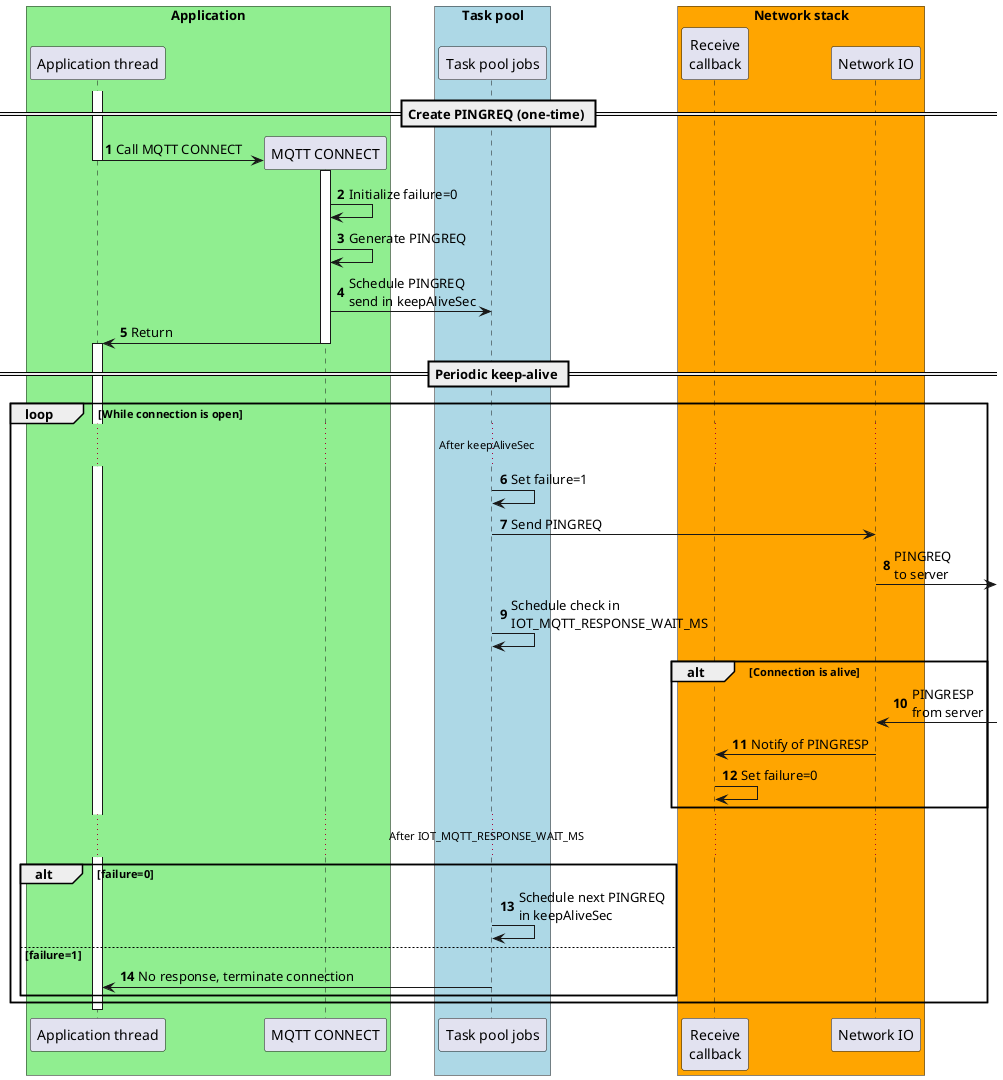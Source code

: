 @startuml
skinparam classFontSize 8
skinparam classFontName Helvetica
autonumber

box "Application" #LightGreen
    participant "Application thread" as application
    create participant "MQTT CONNECT" as api
end box

box "Task pool" #LightBlue
    participant "Task pool jobs" as task_pool
end box

box "Network stack" #Orange
    participant "Receive\ncallback" as receive_callback
    participant "Network IO" as network
end box

== Create PINGREQ (one-time) ==
activate application
application -> api: Call MQTT CONNECT
deactivate application
activate api
api -> api: Initialize failure=0
api -> api: Generate PINGREQ
api -> task_pool: Schedule PINGREQ\nsend in keepAliveSec
api -> application: Return
deactivate api
activate application

== Periodic keep-alive ==

loop While connection is open
    ... After keepAliveSec ...
    task_pool -> task_pool: Set failure=1
    task_pool -> network: Send PINGREQ
    network -> : PINGREQ\nto server
    task_pool -> task_pool: Schedule check in\nIOT_MQTT_RESPONSE_WAIT_MS

    alt Connection is alive
        network <- : PINGRESP\nfrom server
        network -> receive_callback: Notify of PINGRESP
        receive_callback -> receive_callback: Set failure=0
    end

    ... After IOT_MQTT_RESPONSE_WAIT_MS ...
    alt failure=0
        task_pool -> task_pool: Schedule next PINGREQ\nin keepAliveSec
    else failure=1
        task_pool -> application: No response, terminate connection
    end
end

deactivate application

@enduml

